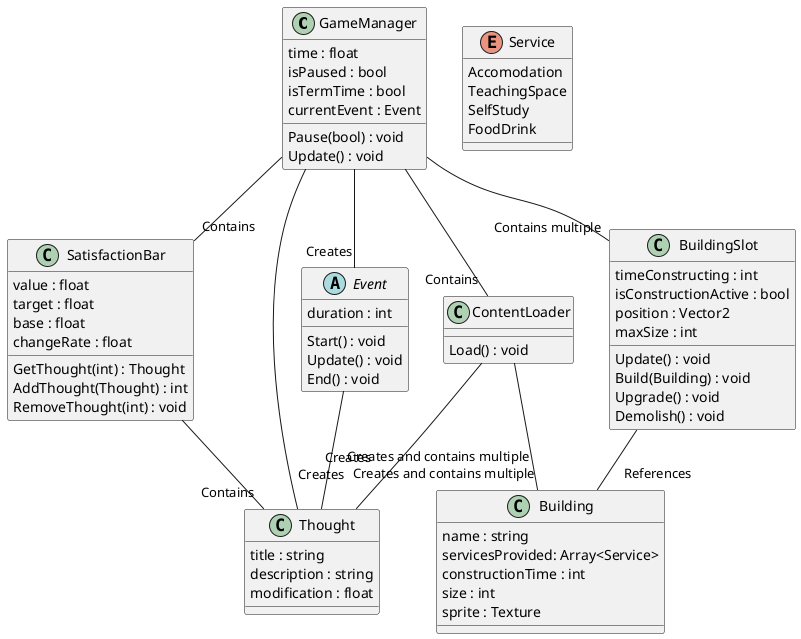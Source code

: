 @startuml
class GameManager {
    time : float
    isPaused : bool
    isTermTime : bool
    currentEvent : Event
    Pause(bool) : void
    Update() : void
}

class SatisfactionBar {
    value : float
    target : float
    base : float
    changeRate : float
    GetThought(int) : Thought
    AddThought(Thought) : int
    RemoveThought(int) : void
}

class Thought {
    title : string
    description : string
    modification : float
}

class BuildingSlot {
    timeConstructing : int
    isConstructionActive : bool
    position : Vector2
    maxSize : int
    Update() : void
    Build(Building) : void
    Upgrade() : void
    Demolish() : void
}

enum Service {
    Accomodation
    TeachingSpace
    SelfStudy
    FoodDrink
}

class Building {
    name : string
    servicesProvided: Array<Service>
    constructionTime : int
    size : int
    sprite : Texture
}

abstract Event {
    duration : int
    Start() : void
    Update() : void
    End() : void
}

class ContentLoader {
    Load() : void
}

GameManager -- "Contains" ContentLoader
GameManager -- "Contains" SatisfactionBar
SatisfactionBar -- "Contains" Thought
GameManager -- "Creates" Event
GameManager -- "Contains multiple" BuildingSlot
ContentLoader -- "Creates and contains multiple\n" Building
ContentLoader -- "Creates and contains multiple" Thought
BuildingSlot -- "     References" Building
Event -- "Creates\n\n" Thought
GameManager -- "Creates\n" Thought
@enduml